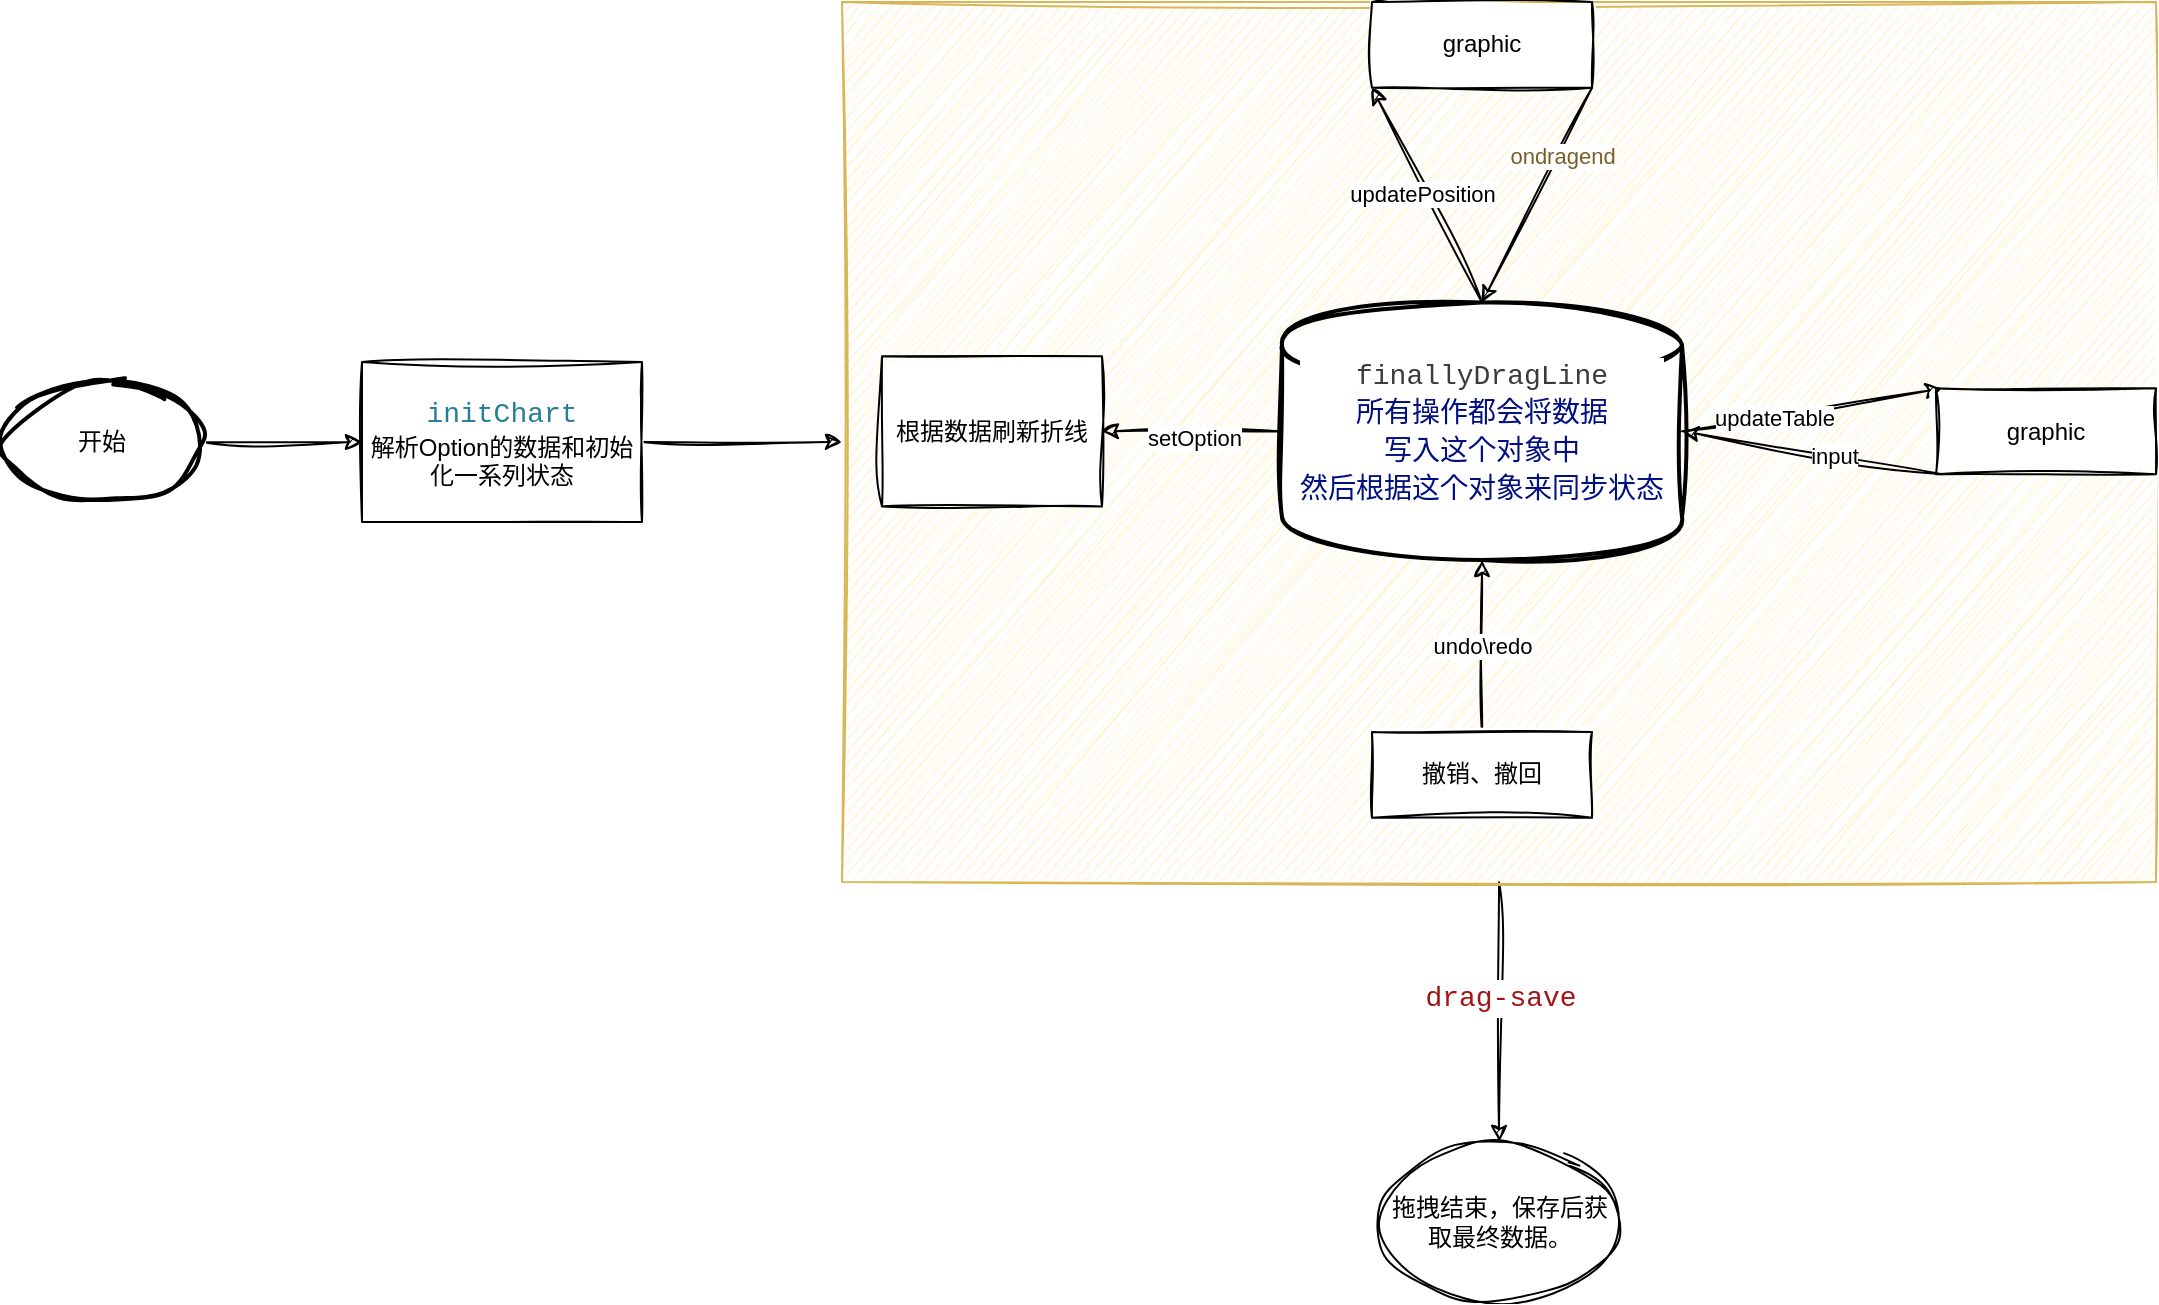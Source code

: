 <mxfile>
    <diagram id="VBYbNZ4ptJfDN38H59W-" name="第 1 页">
        <mxGraphModel dx="710" dy="483" grid="1" gridSize="10" guides="1" tooltips="1" connect="1" arrows="1" fold="1" page="1" pageScale="1" pageWidth="827" pageHeight="1169" math="0" shadow="0">
            <root>
                <mxCell id="0"/>
                <mxCell id="1" parent="0"/>
                <mxCell id="3" style="edgeStyle=none;html=1;exitX=1;exitY=0.5;exitDx=0;exitDy=0;exitPerimeter=0;entryX=0;entryY=0.5;entryDx=0;entryDy=0;sketch=1;curveFitting=1;jiggle=2;movable=0;resizable=0;rotatable=0;deletable=0;editable=0;locked=1;connectable=0;" edge="1" parent="1" source="2" target="4">
                    <mxGeometry relative="1" as="geometry">
                        <mxPoint x="220" y="170" as="targetPoint"/>
                    </mxGeometry>
                </mxCell>
                <mxCell id="2" value="开始" style="strokeWidth=2;html=1;shape=mxgraph.flowchart.start_1;whiteSpace=wrap;sketch=1;curveFitting=1;jiggle=2;movable=0;resizable=0;rotatable=0;deletable=0;editable=0;locked=1;connectable=0;" vertex="1" parent="1">
                    <mxGeometry x="10" y="410" width="100" height="60" as="geometry"/>
                </mxCell>
                <mxCell id="38" style="edgeStyle=none;html=1;exitX=0.5;exitY=1;exitDx=0;exitDy=0;entryX=0.5;entryY=0;entryDx=0;entryDy=0;sketch=1;curveFitting=1;jiggle=2;movable=0;resizable=0;rotatable=0;deletable=0;editable=0;locked=1;connectable=0;" edge="1" parent="1" source="29" target="39">
                    <mxGeometry relative="1" as="geometry">
                        <mxPoint x="759" y="720" as="targetPoint"/>
                    </mxGeometry>
                </mxCell>
                <mxCell id="40" value="&lt;div style=&quot;color: rgb(59, 59, 59); font-family: Consolas, &amp;quot;Courier New&amp;quot;, monospace; font-size: 14px; line-height: 19px; white-space-collapse: preserve;&quot;&gt;&lt;span style=&quot;color: #a31515;&quot;&gt;drag-save&lt;/span&gt;&lt;/div&gt;" style="edgeLabel;html=1;align=center;verticalAlign=middle;resizable=0;points=[];sketch=1;curveFitting=1;jiggle=2;movable=0;rotatable=0;deletable=0;editable=0;locked=1;connectable=0;" vertex="1" connectable="0" parent="38">
                    <mxGeometry x="-0.11" relative="1" as="geometry">
                        <mxPoint as="offset"/>
                    </mxGeometry>
                </mxCell>
                <mxCell id="29" value="" style="group;fillColor=#fff2cc;strokeColor=#d6b656;gradientColor=none;shadow=0;movable=0;resizable=0;rotatable=0;deletable=0;editable=0;locked=1;connectable=0;sketch=1;curveFitting=1;jiggle=2;" vertex="1" connectable="0" parent="1">
                    <mxGeometry x="430" y="220" width="657" height="440" as="geometry"/>
                </mxCell>
                <mxCell id="11" style="edgeStyle=none;html=1;exitX=1;exitY=0.5;exitDx=0;exitDy=0;exitPerimeter=0;entryX=0;entryY=0;entryDx=0;entryDy=0;sketch=1;curveFitting=1;jiggle=2;movable=0;resizable=0;rotatable=0;deletable=0;editable=0;locked=1;connectable=0;" edge="1" parent="29" source="8">
                    <mxGeometry relative="1" as="geometry">
                        <mxPoint x="550" y="193.171" as="targetPoint"/>
                    </mxGeometry>
                </mxCell>
                <mxCell id="12" value="updateTable" style="edgeLabel;html=1;align=center;verticalAlign=middle;resizable=0;points=[];sketch=1;curveFitting=1;jiggle=2;movable=0;rotatable=0;deletable=0;editable=0;locked=1;connectable=0;" vertex="1" connectable="0" parent="11">
                    <mxGeometry x="-0.297" y="-1" relative="1" as="geometry">
                        <mxPoint as="offset"/>
                    </mxGeometry>
                </mxCell>
                <mxCell id="23" style="edgeStyle=none;html=1;exitX=0;exitY=0.5;exitDx=0;exitDy=0;exitPerimeter=0;entryX=1;entryY=0.5;entryDx=0;entryDy=0;sketch=1;curveFitting=1;jiggle=2;movable=0;resizable=0;rotatable=0;deletable=0;editable=0;locked=1;connectable=0;" edge="1" parent="29" source="8" target="27">
                    <mxGeometry relative="1" as="geometry">
                        <mxPoint x="110" y="214.634" as="targetPoint"/>
                    </mxGeometry>
                </mxCell>
                <mxCell id="28" value="setOption" style="edgeLabel;html=1;align=center;verticalAlign=middle;resizable=0;points=[];sketch=1;curveFitting=1;jiggle=2;movable=0;rotatable=0;deletable=0;editable=0;locked=1;connectable=0;" vertex="1" connectable="0" parent="23">
                    <mxGeometry x="-0.012" y="3" relative="1" as="geometry">
                        <mxPoint as="offset"/>
                    </mxGeometry>
                </mxCell>
                <mxCell id="8" value="&lt;div style=&quot;color: rgb(59, 59, 59); background-color: rgb(255, 255, 255); font-family: Consolas, &amp;quot;Courier New&amp;quot;, monospace; font-size: 14px; line-height: 19px; white-space: pre;&quot;&gt;&lt;span style=&quot;background-color: light-dark(rgb(255, 255, 255), rgb(18, 18, 18));&quot;&gt;finallyDragLine&lt;/span&gt;&lt;br&gt;&lt;/div&gt;&lt;div style=&quot;color: rgb(59, 59, 59); background-color: rgb(255, 255, 255); font-family: Consolas, &amp;quot;Courier New&amp;quot;, monospace; font-size: 14px; line-height: 19px; white-space: pre;&quot;&gt;&lt;span style=&quot;color: rgb(0, 16, 128);&quot;&gt;所有操作都会将数据&lt;/span&gt;&lt;/div&gt;&lt;div style=&quot;color: rgb(59, 59, 59); background-color: rgb(255, 255, 255); font-family: Consolas, &amp;quot;Courier New&amp;quot;, monospace; font-size: 14px; line-height: 19px; white-space: pre;&quot;&gt;&lt;span style=&quot;color: rgb(0, 16, 128);&quot;&gt;写入这个对象中&lt;/span&gt;&lt;/div&gt;&lt;div style=&quot;color: rgb(59, 59, 59); background-color: rgb(255, 255, 255); font-family: Consolas, &amp;quot;Courier New&amp;quot;, monospace; font-size: 14px; line-height: 19px; white-space: pre;&quot;&gt;&lt;span style=&quot;color: rgb(0, 16, 128);&quot;&gt;然后根据这个对象来同步状态&lt;/span&gt;&lt;/div&gt;" style="strokeWidth=2;html=1;shape=mxgraph.flowchart.database;whiteSpace=wrap;sketch=1;curveFitting=1;jiggle=2;movable=0;resizable=0;rotatable=0;deletable=0;editable=0;locked=1;connectable=0;" vertex="1" parent="29">
                    <mxGeometry x="220" y="150.244" width="200" height="128.78" as="geometry"/>
                </mxCell>
                <mxCell id="9" style="edgeStyle=none;html=1;entryX=0;entryY=1;entryDx=0;entryDy=0;sketch=1;curveFitting=1;jiggle=2;movable=0;resizable=0;rotatable=0;deletable=0;editable=0;locked=1;connectable=0;" edge="1" parent="29" target="18">
                    <mxGeometry relative="1" as="geometry">
                        <mxPoint x="320" y="150.244" as="sourcePoint"/>
                        <mxPoint x="320" y="42.927" as="targetPoint"/>
                    </mxGeometry>
                </mxCell>
                <mxCell id="10" value="updatePosition" style="edgeLabel;html=1;align=center;verticalAlign=middle;resizable=0;points=[];sketch=1;curveFitting=1;jiggle=2;movable=0;rotatable=0;deletable=0;editable=0;locked=1;connectable=0;" vertex="1" connectable="0" parent="9">
                    <mxGeometry x="0.033" y="2" relative="1" as="geometry">
                        <mxPoint as="offset"/>
                    </mxGeometry>
                </mxCell>
                <mxCell id="16" style="edgeStyle=none;html=1;exitX=0;exitY=1;exitDx=0;exitDy=0;entryX=1;entryY=0.5;entryDx=0;entryDy=0;entryPerimeter=0;sketch=1;curveFitting=1;jiggle=2;movable=0;resizable=0;rotatable=0;deletable=0;editable=0;locked=1;connectable=0;" edge="1" parent="29" target="8">
                    <mxGeometry relative="1" as="geometry">
                        <mxPoint x="550" y="236.098" as="sourcePoint"/>
                    </mxGeometry>
                </mxCell>
                <mxCell id="17" value="input" style="edgeLabel;html=1;align=center;verticalAlign=middle;resizable=0;points=[];sketch=1;curveFitting=1;jiggle=2;movable=0;rotatable=0;deletable=0;editable=0;locked=1;connectable=0;" vertex="1" connectable="0" parent="16">
                    <mxGeometry x="-0.164" relative="1" as="geometry">
                        <mxPoint as="offset"/>
                    </mxGeometry>
                </mxCell>
                <mxCell id="18" value="graphic" style="rounded=0;whiteSpace=wrap;html=1;sketch=1;curveFitting=1;jiggle=2;movable=0;resizable=0;rotatable=0;deletable=0;editable=0;locked=1;connectable=0;" vertex="1" parent="29">
                    <mxGeometry x="265" width="110" height="42.927" as="geometry"/>
                </mxCell>
                <mxCell id="19" style="edgeStyle=none;html=1;exitX=1;exitY=1;exitDx=0;exitDy=0;entryX=0.5;entryY=0;entryDx=0;entryDy=0;entryPerimeter=0;sketch=1;curveFitting=1;jiggle=2;movable=0;resizable=0;rotatable=0;deletable=0;editable=0;locked=1;connectable=0;" edge="1" parent="29" source="18" target="8">
                    <mxGeometry relative="1" as="geometry"/>
                </mxCell>
                <mxCell id="20" value="&lt;font color=&quot;#795e26&quot;&gt;ondragend&lt;/font&gt;" style="edgeLabel;html=1;align=center;verticalAlign=middle;resizable=0;points=[];sketch=1;curveFitting=1;jiggle=2;movable=0;rotatable=0;deletable=0;editable=0;locked=1;connectable=0;" vertex="1" connectable="0" parent="19">
                    <mxGeometry x="-0.143" y="-3" relative="1" as="geometry">
                        <mxPoint x="11" y="-11" as="offset"/>
                    </mxGeometry>
                </mxCell>
                <mxCell id="21" style="edgeStyle=none;html=1;exitX=0.5;exitY=0;exitDx=0;exitDy=0;exitPerimeter=0;entryX=0.5;entryY=1;entryDx=0;entryDy=0;entryPerimeter=0;sketch=1;curveFitting=1;jiggle=2;movable=0;resizable=0;rotatable=0;deletable=0;editable=0;locked=1;connectable=0;" edge="1" parent="29" source="26" target="8">
                    <mxGeometry relative="1" as="geometry">
                        <mxPoint x="320" y="397.073" as="sourcePoint"/>
                    </mxGeometry>
                </mxCell>
                <mxCell id="22" value="undo\redo" style="edgeLabel;html=1;align=center;verticalAlign=middle;resizable=0;points=[];sketch=1;curveFitting=1;jiggle=2;movable=0;rotatable=0;deletable=0;editable=0;locked=1;connectable=0;" vertex="1" connectable="0" parent="21">
                    <mxGeometry x="0.012" relative="1" as="geometry">
                        <mxPoint as="offset"/>
                    </mxGeometry>
                </mxCell>
                <mxCell id="25" value="graphic" style="rounded=0;whiteSpace=wrap;html=1;sketch=1;curveFitting=1;jiggle=2;movable=0;resizable=0;rotatable=0;deletable=0;editable=0;locked=1;connectable=0;" vertex="1" parent="29">
                    <mxGeometry x="547" y="193.171" width="110" height="42.927" as="geometry"/>
                </mxCell>
                <mxCell id="27" value="根据数据刷新折线" style="rounded=0;whiteSpace=wrap;html=1;sketch=1;curveFitting=1;jiggle=2;movable=0;resizable=0;rotatable=0;deletable=0;editable=0;locked=1;connectable=0;" vertex="1" parent="29">
                    <mxGeometry x="20" y="177.073" width="110" height="75.122" as="geometry"/>
                </mxCell>
                <mxCell id="26" value="撤销、撤回" style="rounded=0;whiteSpace=wrap;html=1;sketch=1;curveFitting=1;jiggle=2;movable=0;resizable=0;rotatable=0;deletable=0;editable=0;locked=1;connectable=0;" vertex="1" parent="29">
                    <mxGeometry x="265" y="365.003" width="110" height="42.927" as="geometry"/>
                </mxCell>
                <mxCell id="33" style="edgeStyle=none;html=1;exitX=1;exitY=0.5;exitDx=0;exitDy=0;entryX=0;entryY=0.5;entryDx=0;entryDy=0;sketch=1;curveFitting=1;jiggle=2;movable=0;resizable=0;rotatable=0;deletable=0;editable=0;locked=1;connectable=0;" edge="1" parent="1" source="4" target="29">
                    <mxGeometry relative="1" as="geometry">
                        <mxPoint x="430" y="425" as="targetPoint"/>
                    </mxGeometry>
                </mxCell>
                <mxCell id="4" value="&lt;div&gt;&lt;div style=&quot;color: rgb(59, 59, 59); background-color: rgb(255, 255, 255); font-family: Consolas, &amp;quot;Courier New&amp;quot;, monospace; font-size: 14px; line-height: 19px; white-space: pre;&quot;&gt;&lt;span style=&quot;color: #267f99;&quot;&gt;initChart&lt;/span&gt;&lt;/div&gt;&lt;/div&gt;解析Option的数据和初始化一系列状态" style="rounded=0;whiteSpace=wrap;html=1;sketch=1;curveFitting=1;jiggle=2;movable=0;resizable=0;rotatable=0;deletable=0;editable=0;locked=1;connectable=0;" vertex="1" parent="1">
                    <mxGeometry x="190" y="400" width="140" height="80" as="geometry"/>
                </mxCell>
                <mxCell id="39" value="拖拽结束，保存后获取最终数据。" style="ellipse;whiteSpace=wrap;html=1;sketch=1;curveFitting=1;jiggle=2;movable=0;resizable=0;rotatable=0;deletable=0;editable=0;locked=1;connectable=0;" vertex="1" parent="1">
                    <mxGeometry x="698.5" y="790" width="120" height="80" as="geometry"/>
                </mxCell>
            </root>
        </mxGraphModel>
    </diagram>
</mxfile>